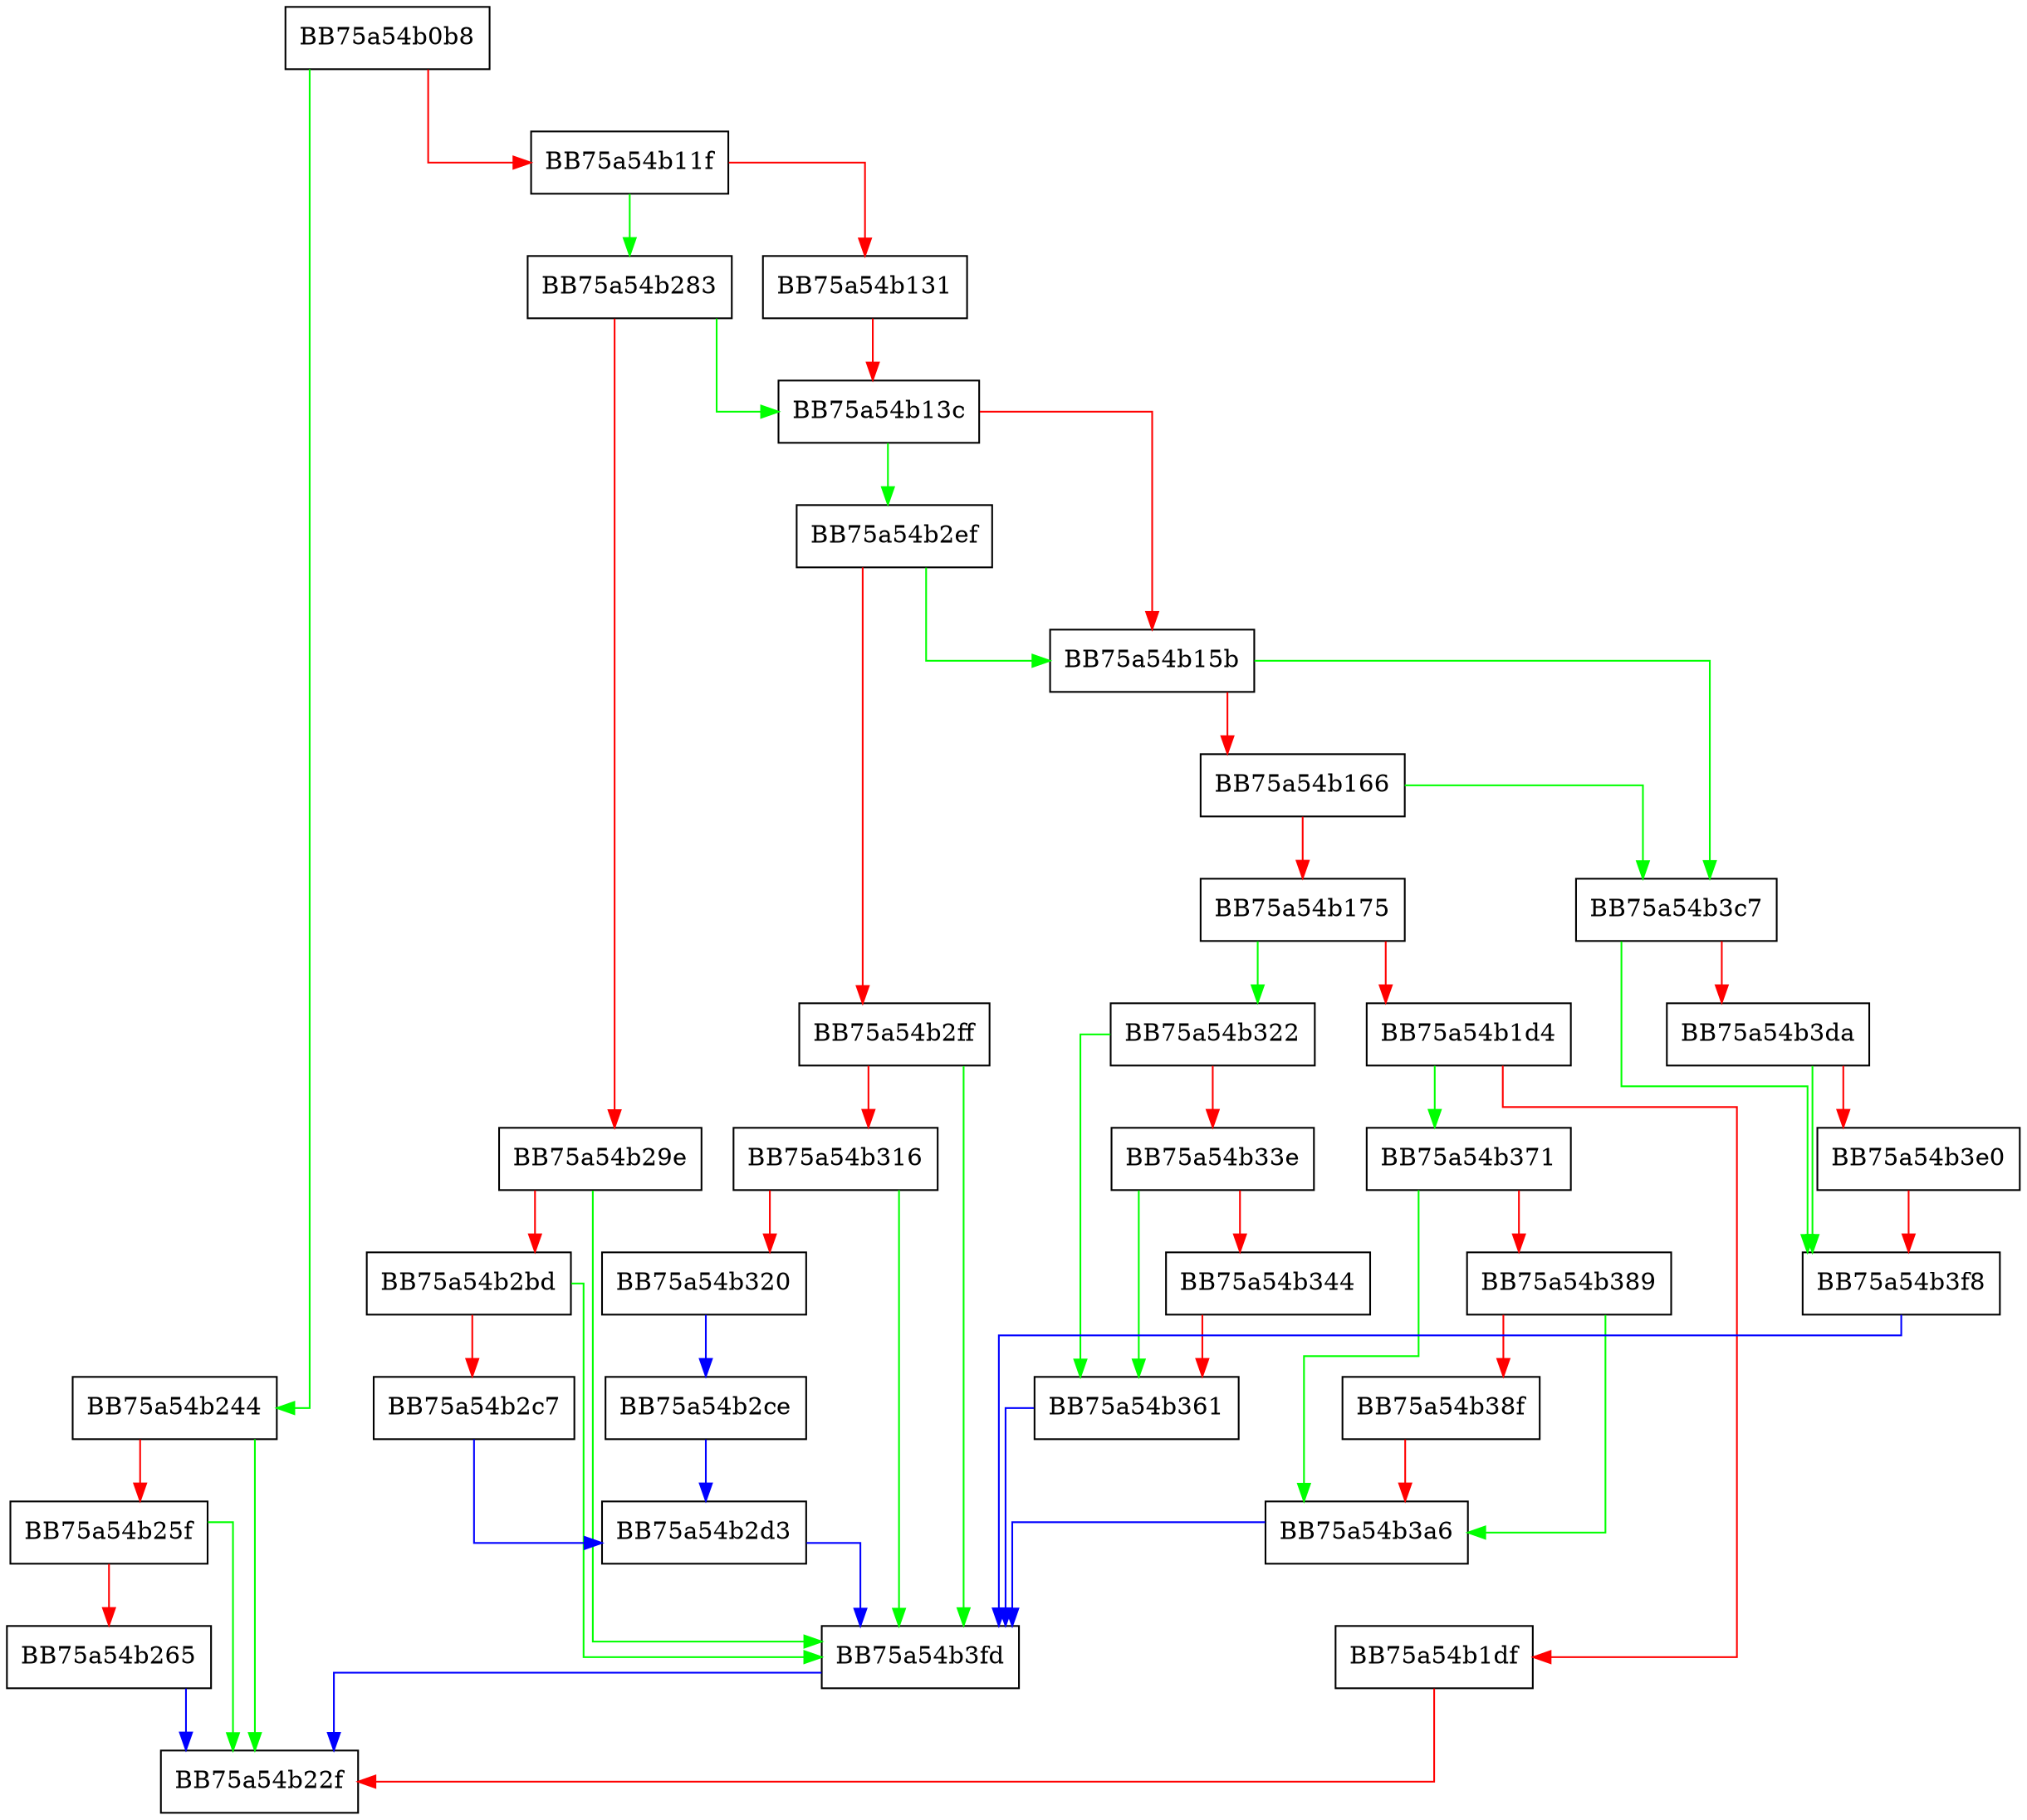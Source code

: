 digraph FpLoadBlobFromFile {
  node [shape="box"];
  graph [splines=ortho];
  BB75a54b0b8 -> BB75a54b244 [color="green"];
  BB75a54b0b8 -> BB75a54b11f [color="red"];
  BB75a54b11f -> BB75a54b283 [color="green"];
  BB75a54b11f -> BB75a54b131 [color="red"];
  BB75a54b131 -> BB75a54b13c [color="red"];
  BB75a54b13c -> BB75a54b2ef [color="green"];
  BB75a54b13c -> BB75a54b15b [color="red"];
  BB75a54b15b -> BB75a54b3c7 [color="green"];
  BB75a54b15b -> BB75a54b166 [color="red"];
  BB75a54b166 -> BB75a54b3c7 [color="green"];
  BB75a54b166 -> BB75a54b175 [color="red"];
  BB75a54b175 -> BB75a54b322 [color="green"];
  BB75a54b175 -> BB75a54b1d4 [color="red"];
  BB75a54b1d4 -> BB75a54b371 [color="green"];
  BB75a54b1d4 -> BB75a54b1df [color="red"];
  BB75a54b1df -> BB75a54b22f [color="red"];
  BB75a54b244 -> BB75a54b22f [color="green"];
  BB75a54b244 -> BB75a54b25f [color="red"];
  BB75a54b25f -> BB75a54b22f [color="green"];
  BB75a54b25f -> BB75a54b265 [color="red"];
  BB75a54b265 -> BB75a54b22f [color="blue"];
  BB75a54b283 -> BB75a54b13c [color="green"];
  BB75a54b283 -> BB75a54b29e [color="red"];
  BB75a54b29e -> BB75a54b3fd [color="green"];
  BB75a54b29e -> BB75a54b2bd [color="red"];
  BB75a54b2bd -> BB75a54b3fd [color="green"];
  BB75a54b2bd -> BB75a54b2c7 [color="red"];
  BB75a54b2c7 -> BB75a54b2d3 [color="blue"];
  BB75a54b2ce -> BB75a54b2d3 [color="blue"];
  BB75a54b2d3 -> BB75a54b3fd [color="blue"];
  BB75a54b2ef -> BB75a54b15b [color="green"];
  BB75a54b2ef -> BB75a54b2ff [color="red"];
  BB75a54b2ff -> BB75a54b3fd [color="green"];
  BB75a54b2ff -> BB75a54b316 [color="red"];
  BB75a54b316 -> BB75a54b3fd [color="green"];
  BB75a54b316 -> BB75a54b320 [color="red"];
  BB75a54b320 -> BB75a54b2ce [color="blue"];
  BB75a54b322 -> BB75a54b361 [color="green"];
  BB75a54b322 -> BB75a54b33e [color="red"];
  BB75a54b33e -> BB75a54b361 [color="green"];
  BB75a54b33e -> BB75a54b344 [color="red"];
  BB75a54b344 -> BB75a54b361 [color="red"];
  BB75a54b361 -> BB75a54b3fd [color="blue"];
  BB75a54b371 -> BB75a54b3a6 [color="green"];
  BB75a54b371 -> BB75a54b389 [color="red"];
  BB75a54b389 -> BB75a54b3a6 [color="green"];
  BB75a54b389 -> BB75a54b38f [color="red"];
  BB75a54b38f -> BB75a54b3a6 [color="red"];
  BB75a54b3a6 -> BB75a54b3fd [color="blue"];
  BB75a54b3c7 -> BB75a54b3f8 [color="green"];
  BB75a54b3c7 -> BB75a54b3da [color="red"];
  BB75a54b3da -> BB75a54b3f8 [color="green"];
  BB75a54b3da -> BB75a54b3e0 [color="red"];
  BB75a54b3e0 -> BB75a54b3f8 [color="red"];
  BB75a54b3f8 -> BB75a54b3fd [color="blue"];
  BB75a54b3fd -> BB75a54b22f [color="blue"];
}